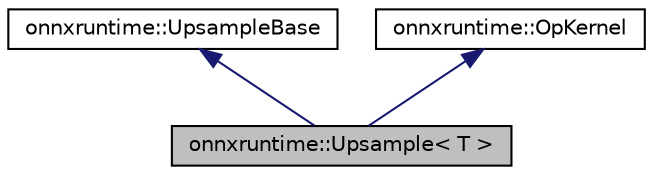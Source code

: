 digraph "onnxruntime::Upsample&lt; T &gt;"
{
  edge [fontname="Helvetica",fontsize="10",labelfontname="Helvetica",labelfontsize="10"];
  node [fontname="Helvetica",fontsize="10",shape=record];
  Node0 [label="onnxruntime::Upsample\< T \>",height=0.2,width=0.4,color="black", fillcolor="grey75", style="filled", fontcolor="black"];
  Node1 -> Node0 [dir="back",color="midnightblue",fontsize="10",style="solid"];
  Node1 [label="onnxruntime::UpsampleBase",height=0.2,width=0.4,color="black", fillcolor="white", style="filled",URL="$classonnxruntime_1_1UpsampleBase.html"];
  Node2 -> Node0 [dir="back",color="midnightblue",fontsize="10",style="solid"];
  Node2 [label="onnxruntime::OpKernel",height=0.2,width=0.4,color="black", fillcolor="white", style="filled",URL="$classonnxruntime_1_1OpKernel.html"];
}

